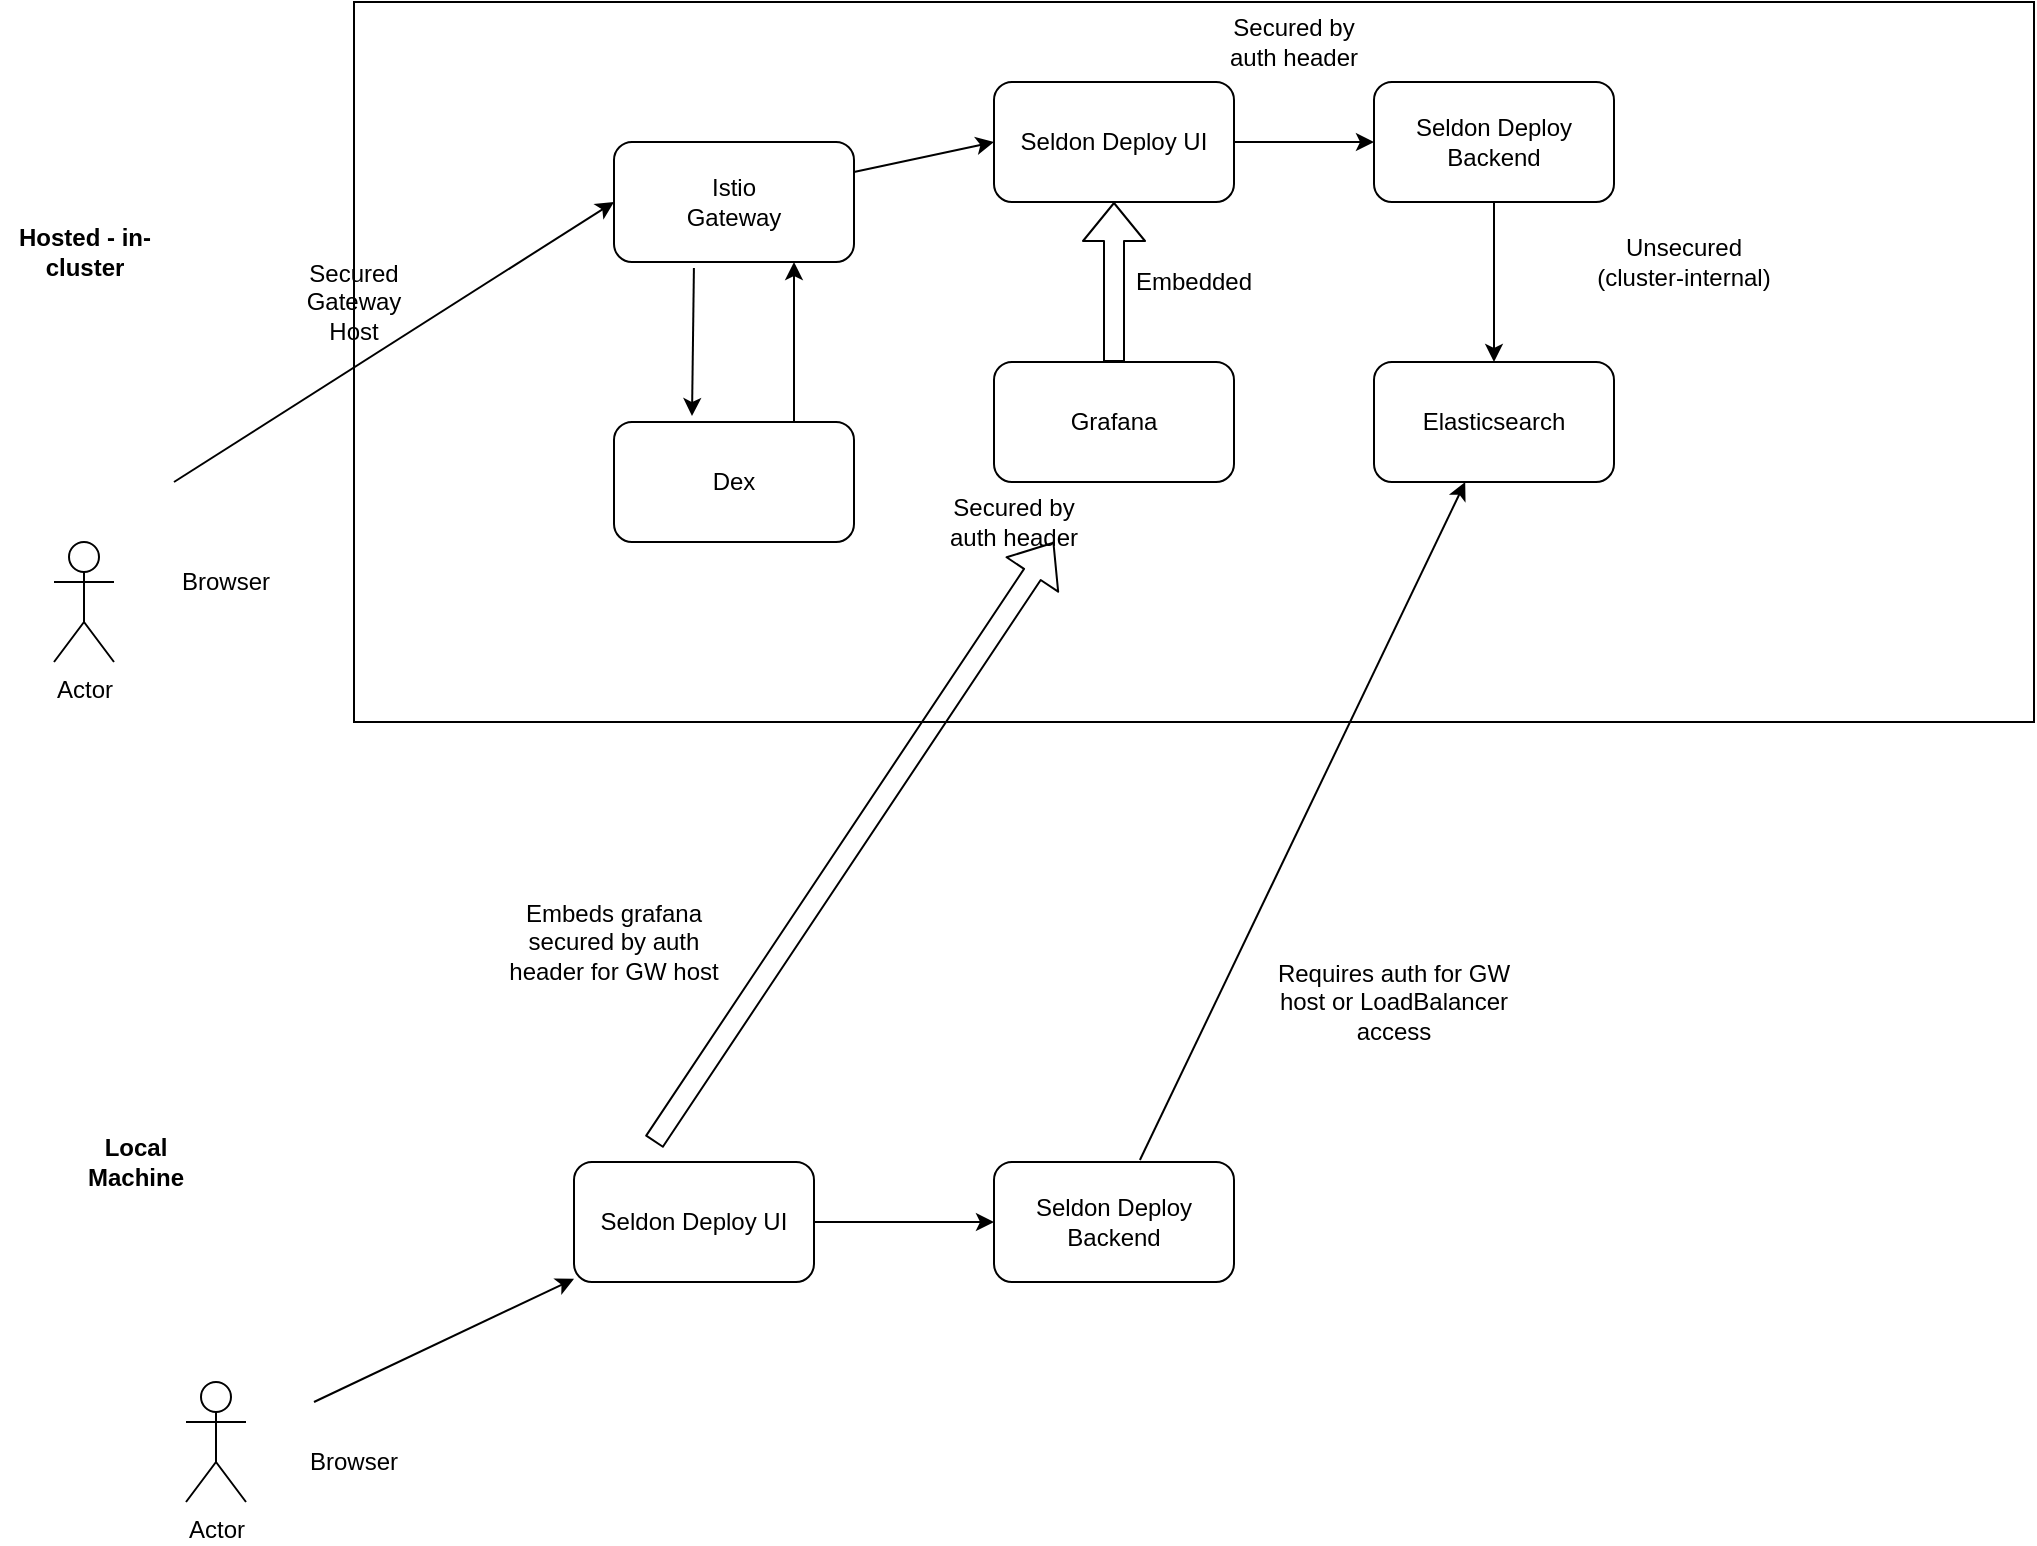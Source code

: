 <mxfile version="10.8.1" type="github"><diagram id="n8mYsLmTYKGS4UQG9Oyb" name="Page-1"><mxGraphModel dx="2861" dy="1135" grid="1" gridSize="10" guides="1" tooltips="1" connect="1" arrows="1" fold="1" page="1" pageScale="1" pageWidth="827" pageHeight="1169" math="0" shadow="0"><root><mxCell id="0"/><mxCell id="1" parent="0"/><mxCell id="L7RINRToyD949A52YJFi-22" value="" style="rounded=0;whiteSpace=wrap;html=1;" vertex="1" parent="1"><mxGeometry x="-370" y="40" width="840" height="360" as="geometry"/></mxCell><mxCell id="L7RINRToyD949A52YJFi-1" value="Istio&lt;br&gt;Gateway&lt;br&gt;" style="rounded=1;whiteSpace=wrap;html=1;" vertex="1" parent="1"><mxGeometry x="-240" y="110" width="120" height="60" as="geometry"/></mxCell><mxCell id="L7RINRToyD949A52YJFi-2" value="Hosted - in-cluster" style="text;html=1;strokeColor=none;fillColor=none;align=center;verticalAlign=middle;whiteSpace=wrap;rounded=0;shadow=1;fontStyle=1" vertex="1" parent="1"><mxGeometry x="-542.5" y="140" width="75" height="50" as="geometry"/></mxCell><mxCell id="L7RINRToyD949A52YJFi-3" value="Local Machine" style="text;html=1;strokeColor=none;fillColor=none;align=center;verticalAlign=middle;whiteSpace=wrap;rounded=0;strokeWidth=1;perimeterSpacing=0;shadow=1;fontStyle=1" vertex="1" parent="1"><mxGeometry x="-519" y="600" width="80" height="40" as="geometry"/></mxCell><mxCell id="L7RINRToyD949A52YJFi-4" value="Actor" style="shape=umlActor;verticalLabelPosition=bottom;labelBackgroundColor=#ffffff;verticalAlign=top;html=1;outlineConnect=0;" vertex="1" parent="1"><mxGeometry x="-520" y="310" width="30" height="60" as="geometry"/></mxCell><mxCell id="L7RINRToyD949A52YJFi-5" value="" style="endArrow=classic;html=1;exitX=0.333;exitY=1.05;exitDx=0;exitDy=0;exitPerimeter=0;entryX=0.325;entryY=-0.05;entryDx=0;entryDy=0;entryPerimeter=0;" edge="1" parent="1" source="L7RINRToyD949A52YJFi-1" target="L7RINRToyD949A52YJFi-6"><mxGeometry width="50" height="50" relative="1" as="geometry"><mxPoint x="-520" y="720" as="sourcePoint"/><mxPoint x="-470" y="670" as="targetPoint"/></mxGeometry></mxCell><mxCell id="L7RINRToyD949A52YJFi-6" value="Dex" style="rounded=1;whiteSpace=wrap;html=1;" vertex="1" parent="1"><mxGeometry x="-240" y="250" width="120" height="60" as="geometry"/></mxCell><mxCell id="L7RINRToyD949A52YJFi-7" value="" style="endArrow=classic;html=1;entryX=0.75;entryY=1;entryDx=0;entryDy=0;exitX=0.75;exitY=0;exitDx=0;exitDy=0;" edge="1" parent="1" source="L7RINRToyD949A52YJFi-6" target="L7RINRToyD949A52YJFi-1"><mxGeometry width="50" height="50" relative="1" as="geometry"><mxPoint x="-520" y="720" as="sourcePoint"/><mxPoint x="-470" y="670" as="targetPoint"/></mxGeometry></mxCell><mxCell id="L7RINRToyD949A52YJFi-8" value="Seldon Deploy UI" style="rounded=1;whiteSpace=wrap;html=1;" vertex="1" parent="1"><mxGeometry x="-50" y="80" width="120" height="60" as="geometry"/></mxCell><mxCell id="L7RINRToyD949A52YJFi-9" value="Seldon Deploy&lt;br&gt;Backend&lt;br&gt;" style="rounded=1;whiteSpace=wrap;html=1;" vertex="1" parent="1"><mxGeometry x="140" y="80" width="120" height="60" as="geometry"/></mxCell><mxCell id="L7RINRToyD949A52YJFi-10" value="" style="endArrow=classic;html=1;entryX=0;entryY=0.5;entryDx=0;entryDy=0;" edge="1" parent="1" target="L7RINRToyD949A52YJFi-1"><mxGeometry width="50" height="50" relative="1" as="geometry"><mxPoint x="-460" y="280" as="sourcePoint"/><mxPoint x="-250" y="140" as="targetPoint"/></mxGeometry></mxCell><mxCell id="L7RINRToyD949A52YJFi-11" value="Seldon Deploy UI" style="rounded=1;whiteSpace=wrap;html=1;" vertex="1" parent="1"><mxGeometry x="-260" y="620" width="120" height="60" as="geometry"/></mxCell><mxCell id="L7RINRToyD949A52YJFi-12" value="Seldon Deploy&lt;br&gt;Backend&lt;br&gt;" style="rounded=1;whiteSpace=wrap;html=1;" vertex="1" parent="1"><mxGeometry x="-50" y="620" width="120" height="60" as="geometry"/></mxCell><mxCell id="L7RINRToyD949A52YJFi-13" value="Browser" style="text;html=1;strokeColor=none;fillColor=none;align=center;verticalAlign=middle;whiteSpace=wrap;rounded=0;" vertex="1" parent="1"><mxGeometry x="-454" y="320" width="40" height="20" as="geometry"/></mxCell><mxCell id="L7RINRToyD949A52YJFi-16" value="Actor" style="shape=umlActor;verticalLabelPosition=bottom;labelBackgroundColor=#ffffff;verticalAlign=top;html=1;outlineConnect=0;" vertex="1" parent="1"><mxGeometry x="-454" y="730" width="30" height="60" as="geometry"/></mxCell><mxCell id="L7RINRToyD949A52YJFi-17" value="" style="endArrow=classic;html=1;" edge="1" parent="1" target="L7RINRToyD949A52YJFi-11"><mxGeometry width="50" height="50" relative="1" as="geometry"><mxPoint x="-390" y="740" as="sourcePoint"/><mxPoint x="-470" y="830" as="targetPoint"/></mxGeometry></mxCell><mxCell id="L7RINRToyD949A52YJFi-18" value="Browser" style="text;html=1;strokeColor=none;fillColor=none;align=center;verticalAlign=middle;whiteSpace=wrap;rounded=0;" vertex="1" parent="1"><mxGeometry x="-390" y="760" width="40" height="20" as="geometry"/></mxCell><mxCell id="L7RINRToyD949A52YJFi-19" value="" style="endArrow=classic;html=1;entryX=0;entryY=0.5;entryDx=0;entryDy=0;exitX=1;exitY=0.25;exitDx=0;exitDy=0;" edge="1" parent="1" source="L7RINRToyD949A52YJFi-1" target="L7RINRToyD949A52YJFi-8"><mxGeometry width="50" height="50" relative="1" as="geometry"><mxPoint x="-520" y="880" as="sourcePoint"/><mxPoint x="-470" y="830" as="targetPoint"/></mxGeometry></mxCell><mxCell id="L7RINRToyD949A52YJFi-20" value="Grafana" style="rounded=1;whiteSpace=wrap;html=1;" vertex="1" parent="1"><mxGeometry x="-50" y="220" width="120" height="60" as="geometry"/></mxCell><mxCell id="L7RINRToyD949A52YJFi-21" value="Elasticsearch" style="rounded=1;whiteSpace=wrap;html=1;" vertex="1" parent="1"><mxGeometry x="140" y="220" width="120" height="60" as="geometry"/></mxCell><mxCell id="L7RINRToyD949A52YJFi-23" value="Secured Gateway&lt;br&gt;Host&lt;br&gt;" style="text;html=1;strokeColor=none;fillColor=none;align=center;verticalAlign=middle;whiteSpace=wrap;rounded=0;" vertex="1" parent="1"><mxGeometry x="-390" y="170" width="40" height="40" as="geometry"/></mxCell><mxCell id="L7RINRToyD949A52YJFi-25" value="" style="shape=flexArrow;endArrow=classic;html=1;exitX=0.5;exitY=0;exitDx=0;exitDy=0;" edge="1" parent="1" source="L7RINRToyD949A52YJFi-20" target="L7RINRToyD949A52YJFi-8"><mxGeometry width="50" height="50" relative="1" as="geometry"><mxPoint x="-15" y="215" as="sourcePoint"/><mxPoint x="35" y="165" as="targetPoint"/></mxGeometry></mxCell><mxCell id="L7RINRToyD949A52YJFi-26" value="Embedded" style="text;html=1;strokeColor=none;fillColor=none;align=center;verticalAlign=middle;whiteSpace=wrap;rounded=0;" vertex="1" parent="1"><mxGeometry x="30" y="170" width="40" height="20" as="geometry"/></mxCell><mxCell id="L7RINRToyD949A52YJFi-31" value="" style="endArrow=classic;html=1;exitX=1;exitY=0.5;exitDx=0;exitDy=0;" edge="1" parent="1" source="L7RINRToyD949A52YJFi-8" target="L7RINRToyD949A52YJFi-9"><mxGeometry width="50" height="50" relative="1" as="geometry"><mxPoint x="-520" y="880" as="sourcePoint"/><mxPoint x="-470" y="830" as="targetPoint"/></mxGeometry></mxCell><mxCell id="L7RINRToyD949A52YJFi-32" value="" style="endArrow=classic;html=1;exitX=0.5;exitY=1;exitDx=0;exitDy=0;" edge="1" parent="1" source="L7RINRToyD949A52YJFi-9" target="L7RINRToyD949A52YJFi-21"><mxGeometry width="50" height="50" relative="1" as="geometry"><mxPoint x="-520" y="880" as="sourcePoint"/><mxPoint x="-470" y="830" as="targetPoint"/></mxGeometry></mxCell><mxCell id="L7RINRToyD949A52YJFi-33" value="Secured by auth header" style="text;html=1;strokeColor=none;fillColor=none;align=center;verticalAlign=middle;whiteSpace=wrap;rounded=0;" vertex="1" parent="1"><mxGeometry x="60" y="50" width="80" height="20" as="geometry"/></mxCell><mxCell id="L7RINRToyD949A52YJFi-34" value="Secured by auth header" style="text;html=1;strokeColor=none;fillColor=none;align=center;verticalAlign=middle;whiteSpace=wrap;rounded=0;" vertex="1" parent="1"><mxGeometry x="-80" y="290" width="80" height="20" as="geometry"/></mxCell><mxCell id="L7RINRToyD949A52YJFi-35" value="Unsecured (cluster-internal)" style="text;html=1;strokeColor=none;fillColor=none;align=center;verticalAlign=middle;whiteSpace=wrap;rounded=0;" vertex="1" parent="1"><mxGeometry x="250" y="160" width="90" height="20" as="geometry"/></mxCell><mxCell id="L7RINRToyD949A52YJFi-36" value="" style="shape=flexArrow;endArrow=classic;html=1;entryX=0.75;entryY=1;entryDx=0;entryDy=0;" edge="1" parent="1" target="L7RINRToyD949A52YJFi-34"><mxGeometry width="50" height="50" relative="1" as="geometry"><mxPoint x="-220" y="610" as="sourcePoint"/><mxPoint x="-470" y="830" as="targetPoint"/></mxGeometry></mxCell><mxCell id="L7RINRToyD949A52YJFi-37" value="Embeds grafana&lt;br&gt;secured by auth header for GW host&lt;br&gt;" style="text;html=1;strokeColor=none;fillColor=none;align=center;verticalAlign=middle;whiteSpace=wrap;rounded=0;" vertex="1" parent="1"><mxGeometry x="-300" y="500" width="120" height="20" as="geometry"/></mxCell><mxCell id="L7RINRToyD949A52YJFi-38" value="" style="endArrow=classic;html=1;exitX=1;exitY=0.5;exitDx=0;exitDy=0;entryX=0;entryY=0.5;entryDx=0;entryDy=0;" edge="1" parent="1" source="L7RINRToyD949A52YJFi-11" target="L7RINRToyD949A52YJFi-12"><mxGeometry width="50" height="50" relative="1" as="geometry"><mxPoint x="-520" y="880" as="sourcePoint"/><mxPoint x="-470" y="830" as="targetPoint"/></mxGeometry></mxCell><mxCell id="L7RINRToyD949A52YJFi-39" value="" style="endArrow=classic;html=1;exitX=0.608;exitY=-0.017;exitDx=0;exitDy=0;exitPerimeter=0;" edge="1" parent="1" source="L7RINRToyD949A52YJFi-12" target="L7RINRToyD949A52YJFi-21"><mxGeometry width="50" height="50" relative="1" as="geometry"><mxPoint x="-520" y="880" as="sourcePoint"/><mxPoint x="-470" y="830" as="targetPoint"/></mxGeometry></mxCell><mxCell id="L7RINRToyD949A52YJFi-40" value="Requires auth for GW host or LoadBalancer access" style="text;html=1;strokeColor=none;fillColor=none;align=center;verticalAlign=middle;whiteSpace=wrap;rounded=0;" vertex="1" parent="1"><mxGeometry x="80" y="520" width="140" height="40" as="geometry"/></mxCell></root></mxGraphModel></diagram></mxfile>